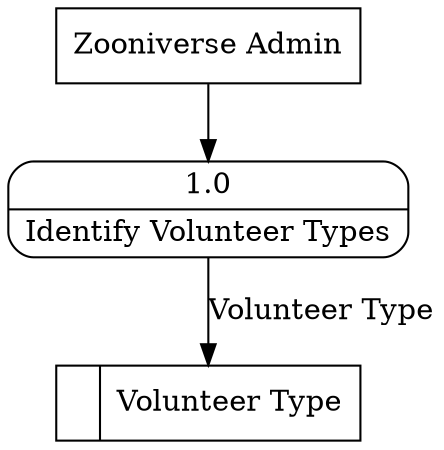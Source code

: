 digraph dfd2{ 
node[shape=record]
200 [label="<f0>  |<f1> Volunteer Type " ];
201 [label="Zooniverse Admin" shape=box];
202 [label="{<f0> 1.0|<f1> Identify Volunteer Types }" shape=Mrecord];
201 -> 202
202 -> 200 [label="Volunteer Type"]
}